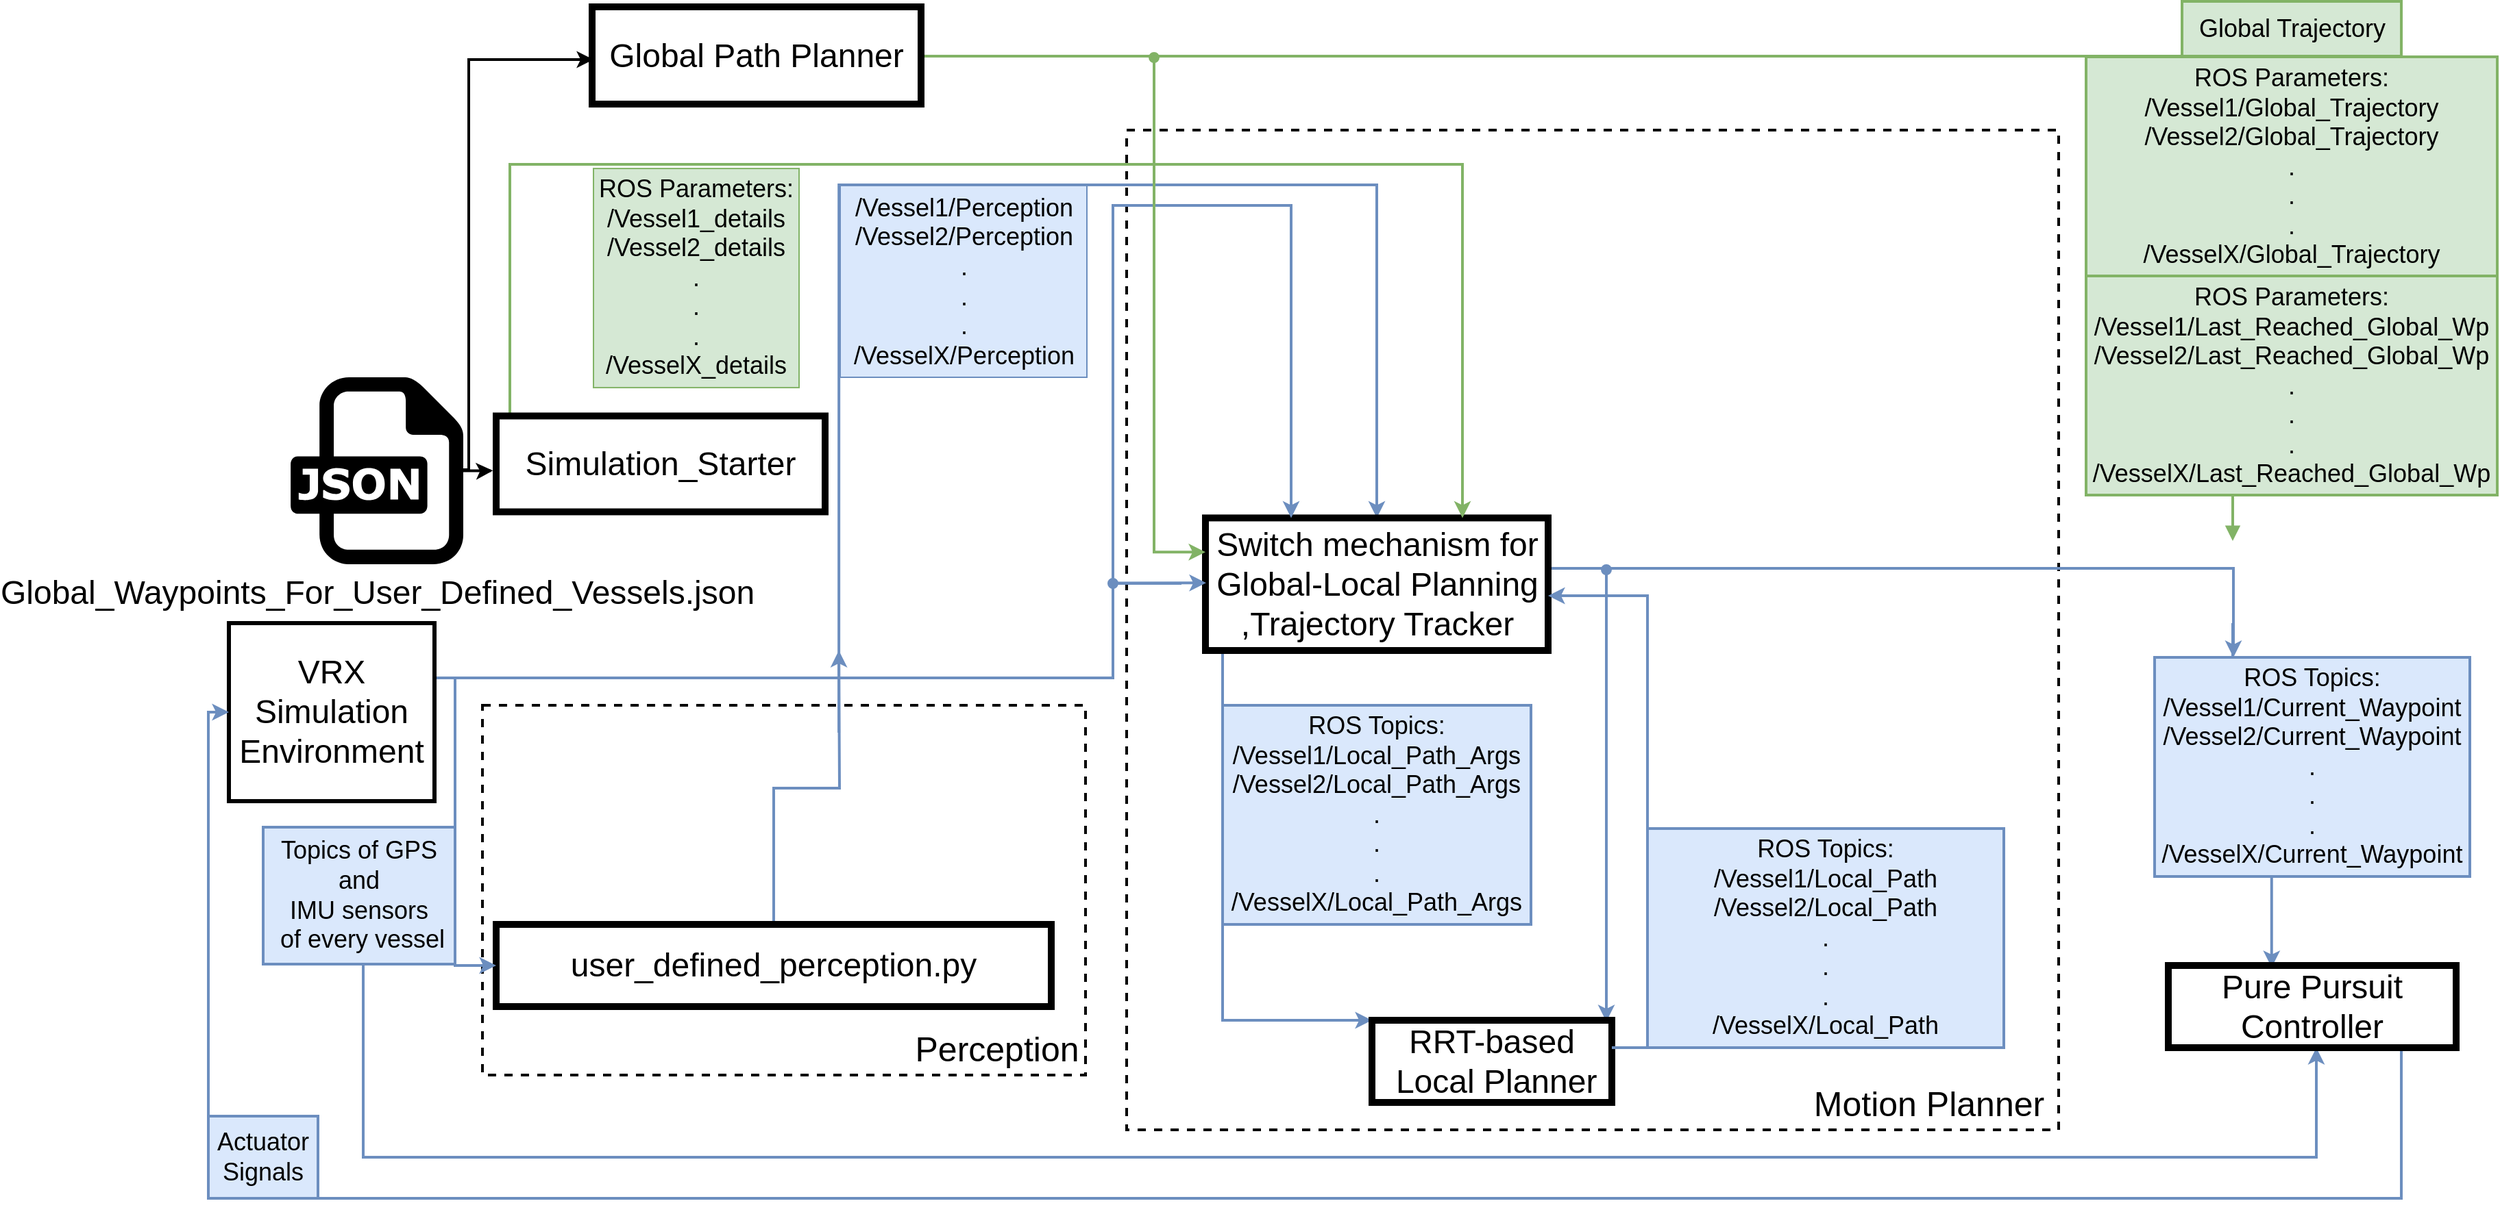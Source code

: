 <mxfile version="21.2.8" type="device" pages="3">
  <diagram name="Page-1" id="02ggqNyT7ilnZXBFp7ug">
    <mxGraphModel dx="2537" dy="2065" grid="1" gridSize="10" guides="1" tooltips="1" connect="1" arrows="1" fold="1" page="1" pageScale="1" pageWidth="850" pageHeight="1100" math="0" shadow="0">
      <root>
        <mxCell id="0" />
        <mxCell id="1" parent="0" />
        <mxCell id="AohX79wTfvgvNfDyPwW6-1" style="edgeStyle=elbowEdgeStyle;rounded=0;orthogonalLoop=1;jettySize=auto;elbow=vertical;html=1;entryX=0.5;entryY=0;entryDx=0;entryDy=0;fontSize=15;startArrow=none;startFill=0;endArrow=block;endFill=1;exitX=1;exitY=0.25;exitDx=0;exitDy=0;fillColor=#d5e8d4;strokeColor=#82b366;strokeWidth=2;" parent="1" edge="1">
          <mxGeometry relative="1" as="geometry">
            <Array as="points">
              <mxPoint x="241" y="-414" />
              <mxPoint x="161" y="-394" />
              <mxPoint x="431" y="-374" />
              <mxPoint x="71" y="-224" />
              <mxPoint x="491" y="-404" />
            </Array>
            <mxPoint x="31" y="-443" as="sourcePoint" />
            <mxPoint x="1037" y="-60" as="targetPoint" />
          </mxGeometry>
        </mxCell>
        <mxCell id="AohX79wTfvgvNfDyPwW6-2" value="&lt;font style=&quot;font-size: 18px;&quot;&gt;ROS Parameters:&lt;br&gt;/Vessel1/Last_Reached_Global_Wp&lt;br style=&quot;border-color: var(--border-color);&quot;&gt;&lt;span style=&quot;&quot;&gt;/Vessel2/Last_Reached_Global_Wp&lt;/span&gt;&lt;br style=&quot;border-color: var(--border-color);&quot;&gt;&lt;span style=&quot;&quot;&gt;.&lt;/span&gt;&lt;br style=&quot;border-color: var(--border-color);&quot;&gt;&lt;span style=&quot;&quot;&gt;.&lt;/span&gt;&lt;br style=&quot;border-color: var(--border-color);&quot;&gt;&lt;span style=&quot;&quot;&gt;.&lt;/span&gt;&lt;br style=&quot;border-color: var(--border-color);&quot;&gt;&lt;span style=&quot;&quot;&gt;/VesselX/Last_Reached_Global_Wp&lt;/span&gt;&lt;br&gt;&lt;/font&gt;" style="rounded=0;whiteSpace=wrap;html=1;shadow=0;fillColor=#d5e8d4;strokeColor=#82b366;strokeWidth=2;" parent="1" vertex="1">
          <mxGeometry x="930" y="-253.5" width="300" height="160" as="geometry" />
        </mxCell>
        <mxCell id="AohX79wTfvgvNfDyPwW6-3" value="" style="rounded=0;whiteSpace=wrap;html=1;dashed=1;strokeWidth=2;" parent="1" vertex="1">
          <mxGeometry x="230" y="-360" width="680" height="730" as="geometry" />
        </mxCell>
        <mxCell id="AohX79wTfvgvNfDyPwW6-4" value="" style="rounded=0;whiteSpace=wrap;html=1;dashed=1;strokeWidth=2;" parent="1" vertex="1">
          <mxGeometry x="-240" y="60" width="440" height="270" as="geometry" />
        </mxCell>
        <mxCell id="AohX79wTfvgvNfDyPwW6-5" value="&lt;font style=&quot;font-size: 24px;&quot;&gt;Global Path Planner&lt;br&gt;&lt;/font&gt;" style="rounded=0;whiteSpace=wrap;html=1;fontSize=15;strokeWidth=5;" parent="1" vertex="1">
          <mxGeometry x="-160" y="-450" width="240" height="71" as="geometry" />
        </mxCell>
        <mxCell id="AohX79wTfvgvNfDyPwW6-6" style="edgeStyle=orthogonalEdgeStyle;rounded=0;orthogonalLoop=1;jettySize=auto;html=1;exitX=0.5;exitY=0;exitDx=0;exitDy=0;fontSize=15;strokeWidth=2;fillColor=#dae8fc;strokeColor=#6c8ebf;" parent="1" source="AohX79wTfvgvNfDyPwW6-7" edge="1">
          <mxGeometry relative="1" as="geometry">
            <mxPoint x="20" y="20" as="targetPoint" />
          </mxGeometry>
        </mxCell>
        <mxCell id="AohX79wTfvgvNfDyPwW6-7" value="&lt;font style=&quot;font-size: 24px;&quot;&gt;user_defined_perception.py&lt;/font&gt;" style="rounded=0;whiteSpace=wrap;html=1;fontSize=15;strokeWidth=5;" parent="1" vertex="1">
          <mxGeometry x="-230" y="220" width="405" height="60" as="geometry" />
        </mxCell>
        <mxCell id="AohX79wTfvgvNfDyPwW6-8" style="edgeStyle=orthogonalEdgeStyle;rounded=0;orthogonalLoop=1;jettySize=auto;html=1;entryX=0.359;entryY=0.024;entryDx=0;entryDy=0;strokeWidth=2;fillColor=#dae8fc;strokeColor=#6c8ebf;entryPerimeter=0;" parent="1" target="AohX79wTfvgvNfDyPwW6-49" edge="1">
          <mxGeometry relative="1" as="geometry">
            <Array as="points">
              <mxPoint x="1150" y="70" />
              <mxPoint x="1150" y="70" />
            </Array>
            <mxPoint x="1037" as="sourcePoint" />
          </mxGeometry>
        </mxCell>
        <mxCell id="AohX79wTfvgvNfDyPwW6-10" style="edgeStyle=orthogonalEdgeStyle;rounded=0;orthogonalLoop=1;jettySize=auto;html=1;entryX=0.5;entryY=0;entryDx=0;entryDy=0;strokeWidth=2;fillColor=#dae8fc;strokeColor=#6c8ebf;" parent="1" target="AohX79wTfvgvNfDyPwW6-17" edge="1">
          <mxGeometry relative="1" as="geometry">
            <Array as="points">
              <mxPoint x="20" y="-320" />
              <mxPoint x="413" y="-320" />
            </Array>
            <mxPoint x="20.059" y="80" as="sourcePoint" />
            <mxPoint x="325" y="-320" as="targetPoint" />
          </mxGeometry>
        </mxCell>
        <mxCell id="AohX79wTfvgvNfDyPwW6-13" value="&lt;font style=&quot;font-size: 18px;&quot;&gt;/Vessel1/Perception&lt;br&gt;/Vessel2/Perception&lt;br&gt;.&lt;br&gt;.&lt;br&gt;.&lt;br&gt;/VesselX/Perception&lt;/font&gt;" style="text;html=1;align=center;verticalAlign=middle;resizable=0;points=[];autosize=1;strokeColor=#6c8ebf;fillColor=#dae8fc;fontSize=15;" parent="1" vertex="1">
          <mxGeometry x="21" y="-319.5" width="180" height="140" as="geometry" />
        </mxCell>
        <mxCell id="AohX79wTfvgvNfDyPwW6-14" style="edgeStyle=orthogonalEdgeStyle;rounded=0;orthogonalLoop=1;jettySize=auto;html=1;strokeWidth=2;fontSize=14;endArrow=classic;endFill=1;fillColor=#dae8fc;strokeColor=#6c8ebf;exitX=0;exitY=1;exitDx=0;exitDy=0;startArrow=oval;startFill=1;" parent="1" edge="1">
          <mxGeometry relative="1" as="geometry">
            <Array as="points">
              <mxPoint x="580" y="121" />
              <mxPoint x="580" y="121" />
            </Array>
            <mxPoint x="580" y="-39.0" as="sourcePoint" />
            <mxPoint x="580" y="291" as="targetPoint" />
          </mxGeometry>
        </mxCell>
        <mxCell id="AohX79wTfvgvNfDyPwW6-15" style="edgeStyle=orthogonalEdgeStyle;rounded=0;orthogonalLoop=1;jettySize=auto;html=1;entryX=0;entryY=0;entryDx=0;entryDy=0;strokeWidth=2;fillColor=#dae8fc;strokeColor=#6c8ebf;" parent="1" source="AohX79wTfvgvNfDyPwW6-17" target="AohX79wTfvgvNfDyPwW6-19" edge="1">
          <mxGeometry relative="1" as="geometry">
            <Array as="points">
              <mxPoint x="300" y="290" />
            </Array>
          </mxGeometry>
        </mxCell>
        <mxCell id="AohX79wTfvgvNfDyPwW6-16" style="edgeStyle=orthogonalEdgeStyle;rounded=0;orthogonalLoop=1;jettySize=auto;html=1;strokeWidth=2;fillColor=#dae8fc;strokeColor=#6c8ebf;entryX=0.25;entryY=0;entryDx=0;entryDy=0;" parent="1" target="AohX79wTfvgvNfDyPwW6-50" edge="1">
          <mxGeometry relative="1" as="geometry">
            <mxPoint x="431" y="-40" as="sourcePoint" />
            <mxPoint x="931" y="-40" as="targetPoint" />
            <Array as="points">
              <mxPoint x="1038" y="-40" />
            </Array>
          </mxGeometry>
        </mxCell>
        <mxCell id="AohX79wTfvgvNfDyPwW6-17" value="&lt;font style=&quot;font-size: 24px;&quot;&gt;Switch mechanism for Global-Local Planning&lt;br&gt;,Trajectory Tracker&lt;br&gt;&lt;/font&gt;" style="rounded=0;whiteSpace=wrap;html=1;strokeWidth=5;fontSize=18;" parent="1" vertex="1">
          <mxGeometry x="287.5" y="-76.8" width="250" height="96.8" as="geometry" />
        </mxCell>
        <mxCell id="AohX79wTfvgvNfDyPwW6-19" value="&lt;font style=&quot;font-size: 24px;&quot;&gt;RRT-based&lt;br&gt;&amp;nbsp;Local Planner&lt;/font&gt;" style="rounded=0;whiteSpace=wrap;html=1;strokeWidth=5;fontSize=18;" parent="1" vertex="1">
          <mxGeometry x="409" y="290" width="175" height="60" as="geometry" />
        </mxCell>
        <mxCell id="AohX79wTfvgvNfDyPwW6-20" value="&lt;font style=&quot;font-size: 18px;&quot;&gt;Global Trajectory&lt;/font&gt;" style="text;html=1;align=center;verticalAlign=middle;resizable=0;points=[];autosize=1;strokeColor=#82b366;fillColor=#d5e8d4;fontSize=18;strokeWidth=2;" parent="1" vertex="1">
          <mxGeometry x="1000" y="-454" width="160" height="40" as="geometry" />
        </mxCell>
        <mxCell id="AohX79wTfvgvNfDyPwW6-21" value="&lt;font style=&quot;font-size: 25px;&quot;&gt;Motion Planner&lt;/font&gt;" style="text;html=1;align=center;verticalAlign=middle;resizable=0;points=[];autosize=1;strokeColor=none;fillColor=none;fontSize=16;" parent="1" vertex="1">
          <mxGeometry x="720" y="330" width="190" height="40" as="geometry" />
        </mxCell>
        <mxCell id="AohX79wTfvgvNfDyPwW6-26" value="&lt;font style=&quot;font-size: 18px;&quot;&gt;ROS Parameters:&lt;br&gt;/Vessel1/Global_Trajectory&lt;br style=&quot;border-color: var(--border-color);&quot;&gt;/Vessel2/Global_Trajectory&lt;br style=&quot;border-color: var(--border-color);&quot;&gt;.&lt;br style=&quot;border-color: var(--border-color);&quot;&gt;.&lt;br style=&quot;border-color: var(--border-color);&quot;&gt;.&lt;br style=&quot;border-color: var(--border-color);&quot;&gt;/VesselX/Global_Trajectory&lt;/font&gt;" style="rounded=0;whiteSpace=wrap;html=1;shadow=0;fillColor=#d5e8d4;strokeColor=#82b366;strokeWidth=2;" parent="1" vertex="1">
          <mxGeometry x="930" y="-413.5" width="300" height="160" as="geometry" />
        </mxCell>
        <mxCell id="AohX79wTfvgvNfDyPwW6-28" value="&lt;font style=&quot;font-size: 18px;&quot;&gt;&lt;font style=&quot;font-size: 18px;&quot;&gt;ROS Topics:&lt;br&gt;/Vessel1/Local_Path&lt;br style=&quot;border-color: var(--border-color);&quot;&gt;/Vessel2/Local_Path&lt;br style=&quot;border-color: var(--border-color);&quot;&gt;.&lt;br style=&quot;border-color: var(--border-color);&quot;&gt;.&lt;br style=&quot;border-color: var(--border-color);&quot;&gt;.&lt;br style=&quot;border-color: var(--border-color);&quot;&gt;/VesselX/&lt;/font&gt;Local_Path&lt;/font&gt;" style="rounded=0;whiteSpace=wrap;html=1;shadow=0;fillColor=#dae8fc;strokeColor=#6c8ebf;strokeWidth=2;" parent="1" vertex="1">
          <mxGeometry x="610" y="150" width="260" height="160" as="geometry" />
        </mxCell>
        <mxCell id="AohX79wTfvgvNfDyPwW6-29" value="&lt;font style=&quot;font-size: 25px;&quot;&gt;Perception&lt;/font&gt;" style="text;html=1;align=center;verticalAlign=middle;resizable=0;points=[];autosize=1;strokeColor=none;fillColor=none;fontSize=21;" parent="1" vertex="1">
          <mxGeometry x="65" y="290" width="140" height="40" as="geometry" />
        </mxCell>
        <mxCell id="AohX79wTfvgvNfDyPwW6-30" style="edgeStyle=orthogonalEdgeStyle;rounded=0;orthogonalLoop=1;jettySize=auto;html=1;entryX=0;entryY=0.5;entryDx=0;entryDy=0;strokeWidth=2;fillColor=#dae8fc;strokeColor=#6c8ebf;" parent="1" source="AohX79wTfvgvNfDyPwW6-34" target="AohX79wTfvgvNfDyPwW6-7" edge="1">
          <mxGeometry relative="1" as="geometry">
            <Array as="points">
              <mxPoint x="-260" y="40" />
              <mxPoint x="-260" y="250" />
            </Array>
          </mxGeometry>
        </mxCell>
        <mxCell id="AohX79wTfvgvNfDyPwW6-31" style="edgeStyle=orthogonalEdgeStyle;rounded=0;orthogonalLoop=1;jettySize=auto;html=1;entryX=0.25;entryY=0;entryDx=0;entryDy=0;strokeWidth=2;fillColor=#dae8fc;strokeColor=#6c8ebf;" parent="1" source="AohX79wTfvgvNfDyPwW6-34" target="AohX79wTfvgvNfDyPwW6-17" edge="1">
          <mxGeometry relative="1" as="geometry">
            <Array as="points">
              <mxPoint x="220" y="40" />
              <mxPoint x="220" y="-305" />
              <mxPoint x="350" y="-305" />
            </Array>
            <mxPoint x="325" y="-305" as="targetPoint" />
          </mxGeometry>
        </mxCell>
        <mxCell id="AohX79wTfvgvNfDyPwW6-32" style="edgeStyle=orthogonalEdgeStyle;rounded=0;orthogonalLoop=1;jettySize=auto;html=1;entryX=-0.018;entryY=0.643;entryDx=0;entryDy=0;entryPerimeter=0;strokeWidth=2;fillColor=#dae8fc;strokeColor=#6c8ebf;" parent="1" edge="1">
          <mxGeometry relative="1" as="geometry">
            <mxPoint x="-260" y="40" as="sourcePoint" />
            <mxPoint x="288" y="-29.347" as="targetPoint" />
            <Array as="points">
              <mxPoint x="220" y="40" />
              <mxPoint x="220" y="-29" />
            </Array>
          </mxGeometry>
        </mxCell>
        <mxCell id="AohX79wTfvgvNfDyPwW6-34" value="&lt;font style=&quot;font-size: 24px;&quot;&gt;VRX Simulation Environment&lt;/font&gt;" style="rounded=0;whiteSpace=wrap;html=1;fontSize=15;strokeWidth=3;" parent="1" vertex="1">
          <mxGeometry x="-425" width="150" height="130" as="geometry" />
        </mxCell>
        <mxCell id="AohX79wTfvgvNfDyPwW6-35" style="edgeStyle=orthogonalEdgeStyle;rounded=0;orthogonalLoop=1;jettySize=auto;html=1;strokeWidth=2;startArrow=none;startFill=0;" parent="1" edge="1">
          <mxGeometry relative="1" as="geometry">
            <Array as="points">
              <mxPoint x="-250" y="-112" />
              <mxPoint x="-250" y="-411" />
            </Array>
            <mxPoint x="-254" y="-112" as="sourcePoint" />
            <mxPoint x="-159" y="-411.5" as="targetPoint" />
          </mxGeometry>
        </mxCell>
        <mxCell id="AohX79wTfvgvNfDyPwW6-36" style="edgeStyle=orthogonalEdgeStyle;rounded=0;orthogonalLoop=1;jettySize=auto;html=1;entryX=-0.01;entryY=0.57;entryDx=0;entryDy=0;entryPerimeter=0;strokeWidth=2;" parent="1" source="AohX79wTfvgvNfDyPwW6-37" target="AohX79wTfvgvNfDyPwW6-39" edge="1">
          <mxGeometry relative="1" as="geometry" />
        </mxCell>
        <mxCell id="AohX79wTfvgvNfDyPwW6-37" value="&lt;font style=&quot;font-size: 24px;&quot;&gt;Global_Waypoints_For_User_Defined_Vessels.json&lt;/font&gt;" style="dashed=0;outlineConnect=0;html=1;align=center;labelPosition=center;verticalLabelPosition=bottom;verticalAlign=top;shape=mxgraph.weblogos.json;aspect=fixed;" parent="1" vertex="1">
          <mxGeometry x="-380" y="-179.5" width="126" height="136.44" as="geometry" />
        </mxCell>
        <mxCell id="AohX79wTfvgvNfDyPwW6-38" style="edgeStyle=orthogonalEdgeStyle;rounded=0;orthogonalLoop=1;jettySize=auto;html=1;entryX=0.75;entryY=0;entryDx=0;entryDy=0;strokeWidth=2;fillColor=#d5e8d4;strokeColor=#82b366;" parent="1" source="AohX79wTfvgvNfDyPwW6-39" target="AohX79wTfvgvNfDyPwW6-17" edge="1">
          <mxGeometry relative="1" as="geometry">
            <Array as="points">
              <mxPoint x="-220" y="-335" />
              <mxPoint x="475" y="-335" />
            </Array>
            <mxPoint x="325" y="-335" as="targetPoint" />
          </mxGeometry>
        </mxCell>
        <mxCell id="AohX79wTfvgvNfDyPwW6-39" value="&lt;font style=&quot;font-size: 24px;&quot;&gt;Simulation_Starter&lt;/font&gt;" style="rounded=0;whiteSpace=wrap;html=1;fontSize=15;strokeWidth=5;" parent="1" vertex="1">
          <mxGeometry x="-230" y="-151.26" width="240" height="70" as="geometry" />
        </mxCell>
        <mxCell id="AohX79wTfvgvNfDyPwW6-40" value="&lt;font style=&quot;font-size: 18px;&quot;&gt;ROS Parameters:&lt;br&gt;/Vessel1_details&lt;br style=&quot;border-color: var(--border-color);&quot;&gt;/Vessel2_details&lt;br style=&quot;border-color: var(--border-color);&quot;&gt;.&lt;br style=&quot;border-color: var(--border-color);&quot;&gt;.&lt;br style=&quot;border-color: var(--border-color);&quot;&gt;.&lt;br style=&quot;border-color: var(--border-color);&quot;&gt;/VesselX_details&lt;/font&gt;" style="rounded=0;whiteSpace=wrap;html=1;shadow=0;fillColor=#d5e8d4;strokeColor=#82b366;" parent="1" vertex="1">
          <mxGeometry x="-159" y="-331.96" width="150" height="160" as="geometry" />
        </mxCell>
        <mxCell id="AohX79wTfvgvNfDyPwW6-41" value="&lt;font style=&quot;font-size: 18px;&quot;&gt;ROS Topics:&lt;br&gt;/Vessel1/Local_Path_Args&lt;br style=&quot;border-color: var(--border-color);&quot;&gt;&lt;span style=&quot;&quot;&gt;/Vessel2/&lt;/span&gt;Local_Path_Args&lt;br style=&quot;border-color: var(--border-color);&quot;&gt;&lt;span style=&quot;&quot;&gt;.&lt;/span&gt;&lt;br style=&quot;border-color: var(--border-color);&quot;&gt;&lt;span style=&quot;&quot;&gt;.&lt;/span&gt;&lt;br style=&quot;border-color: var(--border-color);&quot;&gt;&lt;span style=&quot;&quot;&gt;.&lt;/span&gt;&lt;br style=&quot;border-color: var(--border-color);&quot;&gt;&lt;span style=&quot;&quot;&gt;/VesselX/&lt;/span&gt;Local_Path_Args&lt;br&gt;&lt;/font&gt;" style="rounded=0;whiteSpace=wrap;html=1;shadow=0;fillColor=#dae8fc;strokeColor=#6c8ebf;strokeWidth=2;" parent="1" vertex="1">
          <mxGeometry x="300" y="60" width="225" height="160" as="geometry" />
        </mxCell>
        <mxCell id="AohX79wTfvgvNfDyPwW6-42" style="edgeStyle=orthogonalEdgeStyle;rounded=0;orthogonalLoop=1;jettySize=auto;html=1;strokeWidth=2;fillColor=#d5e8d4;strokeColor=#82b366;startArrow=oval;startFill=1;entryX=0;entryY=0.5;entryDx=0;entryDy=0;" parent="1" edge="1">
          <mxGeometry relative="1" as="geometry">
            <mxPoint x="250" y="-413" as="sourcePoint" />
            <mxPoint x="287.5" y="-51.9" as="targetPoint" />
            <Array as="points">
              <mxPoint x="250" y="-52" />
            </Array>
          </mxGeometry>
        </mxCell>
        <mxCell id="AohX79wTfvgvNfDyPwW6-43" style="edgeStyle=orthogonalEdgeStyle;rounded=0;orthogonalLoop=1;jettySize=auto;html=1;strokeWidth=2;fillColor=#dae8fc;strokeColor=#6c8ebf;" parent="1" source="AohX79wTfvgvNfDyPwW6-19" target="AohX79wTfvgvNfDyPwW6-17" edge="1">
          <mxGeometry relative="1" as="geometry">
            <Array as="points">
              <mxPoint x="610" y="310" />
              <mxPoint x="610" y="-20" />
            </Array>
          </mxGeometry>
        </mxCell>
        <mxCell id="AohX79wTfvgvNfDyPwW6-44" style="edgeStyle=orthogonalEdgeStyle;rounded=0;orthogonalLoop=1;jettySize=auto;html=1;entryX=0.5;entryY=1;entryDx=0;entryDy=0;strokeWidth=2;fillColor=#dae8fc;strokeColor=#6c8ebf;" parent="1" edge="1">
          <mxGeometry relative="1" as="geometry">
            <mxPoint x="-327" y="249" as="sourcePoint" />
            <mxPoint x="1098" y="310" as="targetPoint" />
            <Array as="points">
              <mxPoint x="-327" y="390" />
              <mxPoint x="1098" y="390" />
            </Array>
          </mxGeometry>
        </mxCell>
        <mxCell id="AohX79wTfvgvNfDyPwW6-45" value="&lt;font style=&quot;font-size: 18px;&quot;&gt;Topics of GPS and&lt;br style=&quot;border-color: var(--border-color);&quot;&gt;IMU sensors&lt;br style=&quot;border-color: var(--border-color);&quot;&gt;&amp;nbsp;of every vessel&lt;/font&gt;" style="rounded=0;whiteSpace=wrap;html=1;fillColor=#dae8fc;strokeColor=#6c8ebf;strokeWidth=2;" parent="1" vertex="1">
          <mxGeometry x="-400" y="149" width="140" height="100" as="geometry" />
        </mxCell>
        <mxCell id="AohX79wTfvgvNfDyPwW6-46" value="" style="endArrow=none;html=1;rounded=0;endFill=0;strokeWidth=2;startArrow=oval;startFill=1;fillColor=#dae8fc;strokeColor=#6c8ebf;" parent="1" edge="1">
          <mxGeometry width="50" height="50" relative="1" as="geometry">
            <mxPoint x="220" y="-29" as="sourcePoint" />
            <mxPoint x="270" y="-29" as="targetPoint" />
          </mxGeometry>
        </mxCell>
        <mxCell id="AohX79wTfvgvNfDyPwW6-48" style="edgeStyle=orthogonalEdgeStyle;rounded=0;orthogonalLoop=1;jettySize=auto;html=1;entryX=0;entryY=0.5;entryDx=0;entryDy=0;strokeWidth=2;fillColor=#dae8fc;strokeColor=#6c8ebf;" parent="1" source="AohX79wTfvgvNfDyPwW6-49" target="AohX79wTfvgvNfDyPwW6-34" edge="1">
          <mxGeometry relative="1" as="geometry">
            <Array as="points">
              <mxPoint x="1160" y="420" />
              <mxPoint x="-440" y="420" />
              <mxPoint x="-440" y="65" />
            </Array>
          </mxGeometry>
        </mxCell>
        <mxCell id="AohX79wTfvgvNfDyPwW6-49" value="&lt;font style=&quot;font-size: 24px;&quot;&gt;Pure Pursuit&lt;br&gt;Controller&lt;/font&gt;" style="rounded=0;whiteSpace=wrap;html=1;fontSize=15;strokeWidth=5;" parent="1" vertex="1">
          <mxGeometry x="990" y="250" width="210" height="60" as="geometry" />
        </mxCell>
        <mxCell id="AohX79wTfvgvNfDyPwW6-50" value="&lt;font style=&quot;font-size: 18px;&quot;&gt;&lt;font style=&quot;font-size: 18px;&quot;&gt;&lt;font style=&quot;font-size: 18px;&quot;&gt;ROS Topics:&lt;br&gt;/Vessel1/Current_Waypoint&lt;br style=&quot;border-color: var(--border-color);&quot;&gt;/Vessel2/Current_Waypoint&lt;br style=&quot;border-color: var(--border-color);&quot;&gt;.&lt;br style=&quot;border-color: var(--border-color);&quot;&gt;.&lt;br style=&quot;border-color: var(--border-color);&quot;&gt;.&lt;br style=&quot;border-color: var(--border-color);&quot;&gt;/VesselX/&lt;/font&gt;&lt;/font&gt;Current_Waypoint&lt;/font&gt;" style="rounded=0;whiteSpace=wrap;html=1;shadow=0;fillColor=#dae8fc;strokeColor=#6c8ebf;strokeWidth=2;" parent="1" vertex="1">
          <mxGeometry x="980" y="25" width="230" height="160" as="geometry" />
        </mxCell>
        <mxCell id="AohX79wTfvgvNfDyPwW6-51" value="&lt;font style=&quot;font-size: 18px;&quot;&gt;Actuator Signals&lt;/font&gt;" style="rounded=0;whiteSpace=wrap;html=1;strokeWidth=2;fillColor=#dae8fc;strokeColor=#6c8ebf;" parent="1" vertex="1">
          <mxGeometry x="-440" y="360" width="80" height="60" as="geometry" />
        </mxCell>
      </root>
    </mxGraphModel>
  </diagram>
  <diagram id="jeX8m8mpeWtDfzMC4Biu" name="Page-2">
    <mxGraphModel dx="1434" dy="-307" grid="1" gridSize="10" guides="1" tooltips="1" connect="1" arrows="1" fold="1" page="1" pageScale="1" pageWidth="850" pageHeight="1100" math="0" shadow="0">
      <root>
        <mxCell id="0" />
        <mxCell id="1" parent="0" />
        <mxCell id="2d-Pc7TmvC24QpOT05_i-1" value="&lt;font style=&quot;font-size: 24px;&quot;&gt;Flowchart for UDV Switch Mechanism and Trajectory Tracker ROS Node&lt;/font&gt;" style="text;html=1;strokeColor=none;fillColor=none;align=center;verticalAlign=middle;whiteSpace=wrap;rounded=0;" vertex="1" parent="1">
          <mxGeometry x="950" y="1110" width="450" height="50" as="geometry" />
        </mxCell>
        <mxCell id="2d-Pc7TmvC24QpOT05_i-5" value="" style="edgeStyle=orthogonalEdgeStyle;rounded=0;orthogonalLoop=1;jettySize=auto;html=1;" edge="1" parent="1" source="2d-Pc7TmvC24QpOT05_i-2" target="2d-Pc7TmvC24QpOT05_i-3">
          <mxGeometry relative="1" as="geometry" />
        </mxCell>
        <mxCell id="2d-Pc7TmvC24QpOT05_i-2" value="&lt;font style=&quot;font-size: 24px;&quot;&gt;Start&lt;/font&gt;" style="rounded=1;whiteSpace=wrap;html=1;" vertex="1" parent="1">
          <mxGeometry x="1060" y="1190" width="120" height="60" as="geometry" />
        </mxCell>
        <mxCell id="2d-Pc7TmvC24QpOT05_i-6" value="" style="edgeStyle=orthogonalEdgeStyle;rounded=0;orthogonalLoop=1;jettySize=auto;html=1;" edge="1" parent="1" source="2d-Pc7TmvC24QpOT05_i-3" target="2d-Pc7TmvC24QpOT05_i-4">
          <mxGeometry relative="1" as="geometry" />
        </mxCell>
        <mxCell id="2d-Pc7TmvC24QpOT05_i-3" value="Take vesselID from the main argument. And&amp;nbsp; load&amp;nbsp; Global_Trajectory from JSON&lt;br&gt;and sub to&amp;nbsp; ROS Topics:&lt;br&gt;/vesselX/gps/fix&lt;br&gt;/vesselX/ahrs&lt;br&gt;/vesselX/perception_udv" style="rounded=0;whiteSpace=wrap;html=1;fontSize=14;" vertex="1" parent="1">
          <mxGeometry x="985" y="1290" width="270" height="130" as="geometry" />
        </mxCell>
        <mxCell id="2d-Pc7TmvC24QpOT05_i-15" value="" style="edgeStyle=orthogonalEdgeStyle;rounded=0;orthogonalLoop=1;jettySize=auto;html=1;" edge="1" parent="1" source="2d-Pc7TmvC24QpOT05_i-4" target="2d-Pc7TmvC24QpOT05_i-12">
          <mxGeometry relative="1" as="geometry" />
        </mxCell>
        <mxCell id="2d-Pc7TmvC24QpOT05_i-37" value="" style="edgeStyle=orthogonalEdgeStyle;rounded=0;orthogonalLoop=1;jettySize=auto;html=1;" edge="1" parent="1" source="2d-Pc7TmvC24QpOT05_i-4" target="2d-Pc7TmvC24QpOT05_i-7">
          <mxGeometry relative="1" as="geometry" />
        </mxCell>
        <mxCell id="2d-Pc7TmvC24QpOT05_i-4" value="While the global path is not completed&lt;br&gt;(which means distance to the final waypoint&lt;br&gt;is greater than reaching treshold)" style="html=1;dashed=0;whitespace=wrap;shape=mxgraph.dfd.loop;fontSize=16;" vertex="1" parent="1">
          <mxGeometry x="952.5" y="1450" width="335" height="80" as="geometry" />
        </mxCell>
        <mxCell id="2d-Pc7TmvC24QpOT05_i-27" value="True" style="edgeStyle=orthogonalEdgeStyle;rounded=0;orthogonalLoop=1;jettySize=auto;html=1;" edge="1" parent="1" source="2d-Pc7TmvC24QpOT05_i-7" target="2d-Pc7TmvC24QpOT05_i-26">
          <mxGeometry relative="1" as="geometry" />
        </mxCell>
        <mxCell id="2d-Pc7TmvC24QpOT05_i-39" value="False" style="edgeStyle=orthogonalEdgeStyle;rounded=0;orthogonalLoop=1;jettySize=auto;html=1;" edge="1" parent="1" source="2d-Pc7TmvC24QpOT05_i-7" target="2d-Pc7TmvC24QpOT05_i-8">
          <mxGeometry relative="1" as="geometry" />
        </mxCell>
        <mxCell id="2d-Pc7TmvC24QpOT05_i-7" value="If variable Vessel_is_on_global_path == 1" style="rhombus;whiteSpace=wrap;html=1;" vertex="1" parent="1">
          <mxGeometry x="995" y="1585" width="250" height="100" as="geometry" />
        </mxCell>
        <mxCell id="2d-Pc7TmvC24QpOT05_i-46" value="True" style="edgeStyle=orthogonalEdgeStyle;rounded=0;orthogonalLoop=1;jettySize=auto;html=1;" edge="1" parent="1" source="2d-Pc7TmvC24QpOT05_i-8" target="2d-Pc7TmvC24QpOT05_i-45">
          <mxGeometry relative="1" as="geometry" />
        </mxCell>
        <mxCell id="2d-Pc7TmvC24QpOT05_i-8" value="Elif variable Vessel_is_on_global_path == 0" style="rhombus;whiteSpace=wrap;html=1;" vertex="1" parent="1">
          <mxGeometry x="995" y="1725" width="250" height="100" as="geometry" />
        </mxCell>
        <mxCell id="2d-Pc7TmvC24QpOT05_i-16" value="" style="edgeStyle=orthogonalEdgeStyle;rounded=0;orthogonalLoop=1;jettySize=auto;html=1;" edge="1" parent="1" source="2d-Pc7TmvC24QpOT05_i-12" target="2d-Pc7TmvC24QpOT05_i-13">
          <mxGeometry relative="1" as="geometry" />
        </mxCell>
        <mxCell id="2d-Pc7TmvC24QpOT05_i-12" value="If global path&lt;br&gt;is completed" style="rhombus;whiteSpace=wrap;html=1;" vertex="1" parent="1">
          <mxGeometry x="820" y="1450" width="110" height="80" as="geometry" />
        </mxCell>
        <mxCell id="2d-Pc7TmvC24QpOT05_i-18" value="" style="edgeStyle=orthogonalEdgeStyle;rounded=0;orthogonalLoop=1;jettySize=auto;html=1;" edge="1" parent="1" source="2d-Pc7TmvC24QpOT05_i-13" target="2d-Pc7TmvC24QpOT05_i-17">
          <mxGeometry relative="1" as="geometry" />
        </mxCell>
        <mxCell id="2d-Pc7TmvC24QpOT05_i-13" value="&lt;span style=&quot;color: rgb(0, 0, 0); font-family: Helvetica; font-size: 12px; font-style: normal; font-variant-ligatures: normal; font-variant-caps: normal; font-weight: 400; letter-spacing: normal; orphans: 2; text-align: center; text-indent: 0px; text-transform: none; widows: 2; word-spacing: 0px; -webkit-text-stroke-width: 0px; background-color: rgb(251, 251, 251); text-decoration-thickness: initial; text-decoration-style: initial; text-decoration-color: initial; float: none; display: inline !important;&quot;&gt;Vessel_is_on_global_path ==99&lt;/span&gt;" style="rounded=0;whiteSpace=wrap;html=1;" vertex="1" parent="1">
          <mxGeometry x="777.5" y="1550" width="195" height="60" as="geometry" />
        </mxCell>
        <mxCell id="2d-Pc7TmvC24QpOT05_i-17" value="End thread." style="rounded=1;whiteSpace=wrap;html=1;" vertex="1" parent="1">
          <mxGeometry x="815" y="1640" width="120" height="60" as="geometry" />
        </mxCell>
        <mxCell id="2d-Pc7TmvC24QpOT05_i-24" value="True" style="edgeStyle=orthogonalEdgeStyle;rounded=0;orthogonalLoop=1;jettySize=auto;html=1;" edge="1" parent="1" source="2d-Pc7TmvC24QpOT05_i-21" target="2d-Pc7TmvC24QpOT05_i-23">
          <mxGeometry relative="1" as="geometry" />
        </mxCell>
        <mxCell id="2d-Pc7TmvC24QpOT05_i-52" value="False" style="edgeStyle=orthogonalEdgeStyle;rounded=0;orthogonalLoop=1;jettySize=auto;html=1;entryX=0;entryY=0.5;entryDx=0;entryDy=0;" edge="1" parent="1" source="2d-Pc7TmvC24QpOT05_i-21" target="2d-Pc7TmvC24QpOT05_i-34">
          <mxGeometry relative="1" as="geometry" />
        </mxCell>
        <mxCell id="2d-Pc7TmvC24QpOT05_i-21" value="Is the distance to the&lt;br&gt;&amp;nbsp;current global waypoint is smaller than reaching treshold?" style="rhombus;whiteSpace=wrap;html=1;" vertex="1" parent="1">
          <mxGeometry x="1365" y="1685" width="220" height="130" as="geometry" />
        </mxCell>
        <mxCell id="2d-Pc7TmvC24QpOT05_i-42" style="edgeStyle=orthogonalEdgeStyle;rounded=0;orthogonalLoop=1;jettySize=auto;html=1;entryX=0.93;entryY=0;entryDx=0;entryDy=0;entryPerimeter=0;" edge="1" parent="1" source="2d-Pc7TmvC24QpOT05_i-23" target="2d-Pc7TmvC24QpOT05_i-4">
          <mxGeometry relative="1" as="geometry">
            <Array as="points">
              <mxPoint x="1760" y="1750" />
              <mxPoint x="1760" y="1430" />
              <mxPoint x="1264" y="1430" />
            </Array>
          </mxGeometry>
        </mxCell>
        <mxCell id="2d-Pc7TmvC24QpOT05_i-23" value="Jump to the next global waypoint." style="rounded=0;whiteSpace=wrap;html=1;" vertex="1" parent="1">
          <mxGeometry x="1627" y="1720" width="120" height="60" as="geometry" />
        </mxCell>
        <mxCell id="2d-Pc7TmvC24QpOT05_i-29" value="True" style="edgeStyle=orthogonalEdgeStyle;rounded=0;orthogonalLoop=1;jettySize=auto;html=1;" edge="1" parent="1" source="2d-Pc7TmvC24QpOT05_i-26" target="2d-Pc7TmvC24QpOT05_i-28">
          <mxGeometry relative="1" as="geometry" />
        </mxCell>
        <mxCell id="2d-Pc7TmvC24QpOT05_i-32" value="False" style="edgeStyle=orthogonalEdgeStyle;rounded=0;orthogonalLoop=1;jettySize=auto;html=1;entryX=0;entryY=0.5;entryDx=0;entryDy=0;" edge="1" parent="1" source="2d-Pc7TmvC24QpOT05_i-26" target="2d-Pc7TmvC24QpOT05_i-21">
          <mxGeometry relative="1" as="geometry">
            <Array as="points">
              <mxPoint x="1360" y="1750" />
            </Array>
          </mxGeometry>
        </mxCell>
        <mxCell id="2d-Pc7TmvC24QpOT05_i-26" value="Is there a new encounter?" style="rhombus;whiteSpace=wrap;html=1;" vertex="1" parent="1">
          <mxGeometry x="1310" y="1595" width="110" height="80" as="geometry" />
        </mxCell>
        <mxCell id="2d-Pc7TmvC24QpOT05_i-43" value="" style="edgeStyle=orthogonalEdgeStyle;rounded=0;orthogonalLoop=1;jettySize=auto;html=1;" edge="1" parent="1" source="2d-Pc7TmvC24QpOT05_i-28" target="2d-Pc7TmvC24QpOT05_i-30">
          <mxGeometry relative="1" as="geometry" />
        </mxCell>
        <mxCell id="2d-Pc7TmvC24QpOT05_i-28" value="Set the Vessel_is_on_global_path to 0 and publish to /vesselX/local_path_args" style="rounded=0;whiteSpace=wrap;html=1;" vertex="1" parent="1">
          <mxGeometry x="1486" y="1605" width="220" height="60" as="geometry" />
        </mxCell>
        <mxCell id="2d-Pc7TmvC24QpOT05_i-44" value="" style="edgeStyle=orthogonalEdgeStyle;rounded=0;orthogonalLoop=1;jettySize=auto;html=1;" edge="1" parent="1" source="2d-Pc7TmvC24QpOT05_i-30" target="2d-Pc7TmvC24QpOT05_i-35">
          <mxGeometry relative="1" as="geometry" />
        </mxCell>
        <mxCell id="2d-Pc7TmvC24QpOT05_i-30" value="Wait until the local path planner ROS node returns a local path from /vesselX/local_path ROS topic" style="rounded=0;whiteSpace=wrap;html=1;" vertex="1" parent="1">
          <mxGeometry x="1506" y="1455" width="180" height="72.5" as="geometry" />
        </mxCell>
        <mxCell id="2d-Pc7TmvC24QpOT05_i-53" style="edgeStyle=orthogonalEdgeStyle;rounded=0;orthogonalLoop=1;jettySize=auto;html=1;entryX=0.93;entryY=0.013;entryDx=0;entryDy=0;entryPerimeter=0;" edge="1" parent="1" source="2d-Pc7TmvC24QpOT05_i-34" target="2d-Pc7TmvC24QpOT05_i-4">
          <mxGeometry relative="1" as="geometry">
            <Array as="points">
              <mxPoint x="1770" y="1845" />
              <mxPoint x="1770" y="1430" />
              <mxPoint x="1264" y="1430" />
            </Array>
          </mxGeometry>
        </mxCell>
        <mxCell id="2d-Pc7TmvC24QpOT05_i-34" value="Publish current&amp;nbsp; waypoint" style="rounded=0;whiteSpace=wrap;html=1;" vertex="1" parent="1">
          <mxGeometry x="1530" y="1815" width="120" height="60" as="geometry" />
        </mxCell>
        <mxCell id="2d-Pc7TmvC24QpOT05_i-38" style="edgeStyle=orthogonalEdgeStyle;rounded=0;orthogonalLoop=1;jettySize=auto;html=1;entryX=1.004;entryY=0.513;entryDx=0;entryDy=0;entryPerimeter=0;" edge="1" parent="1" source="2d-Pc7TmvC24QpOT05_i-35" target="2d-Pc7TmvC24QpOT05_i-4">
          <mxGeometry relative="1" as="geometry" />
        </mxCell>
        <mxCell id="2d-Pc7TmvC24QpOT05_i-35" value="Set variable Vessel_is_on_global_path to 0" style="rounded=0;whiteSpace=wrap;html=1;" vertex="1" parent="1">
          <mxGeometry x="1320" y="1456" width="160" height="70" as="geometry" />
        </mxCell>
        <mxCell id="2d-Pc7TmvC24QpOT05_i-48" value="" style="edgeStyle=orthogonalEdgeStyle;rounded=0;orthogonalLoop=1;jettySize=auto;html=1;" edge="1" parent="1" source="2d-Pc7TmvC24QpOT05_i-45" target="2d-Pc7TmvC24QpOT05_i-47">
          <mxGeometry relative="1" as="geometry" />
        </mxCell>
        <mxCell id="2d-Pc7TmvC24QpOT05_i-50" value="" style="edgeStyle=orthogonalEdgeStyle;rounded=0;orthogonalLoop=1;jettySize=auto;html=1;" edge="1" parent="1" source="2d-Pc7TmvC24QpOT05_i-45" target="2d-Pc7TmvC24QpOT05_i-49">
          <mxGeometry relative="1" as="geometry" />
        </mxCell>
        <mxCell id="2d-Pc7TmvC24QpOT05_i-45" value="While the local path is not completed&lt;br&gt;(which means distance to the final waypoint&lt;br&gt;is greater than reaching treshold)" style="html=1;dashed=0;whitespace=wrap;shape=mxgraph.dfd.loop;fontSize=16;" vertex="1" parent="1">
          <mxGeometry x="952.5" y="1860" width="335" height="80" as="geometry" />
        </mxCell>
        <mxCell id="2d-Pc7TmvC24QpOT05_i-55" value="True" style="edgeStyle=orthogonalEdgeStyle;rounded=0;orthogonalLoop=1;jettySize=auto;html=1;" edge="1" parent="1" source="2d-Pc7TmvC24QpOT05_i-47" target="2d-Pc7TmvC24QpOT05_i-54">
          <mxGeometry relative="1" as="geometry" />
        </mxCell>
        <mxCell id="2d-Pc7TmvC24QpOT05_i-58" value="False" style="edgeStyle=orthogonalEdgeStyle;rounded=0;orthogonalLoop=1;jettySize=auto;html=1;entryX=1;entryY=0.5;entryDx=0;entryDy=0;" edge="1" parent="1" source="2d-Pc7TmvC24QpOT05_i-47" target="2d-Pc7TmvC24QpOT05_i-28">
          <mxGeometry x="-0.943" relative="1" as="geometry">
            <Array as="points">
              <mxPoint x="1790" y="2005" />
              <mxPoint x="1790" y="1635" />
            </Array>
            <mxPoint as="offset" />
          </mxGeometry>
        </mxCell>
        <mxCell id="2d-Pc7TmvC24QpOT05_i-47" value="If the local&lt;br&gt;&amp;nbsp;path is intact" style="rhombus;whiteSpace=wrap;html=1;" vertex="1" parent="1">
          <mxGeometry x="1065" y="1960" width="110" height="90" as="geometry" />
        </mxCell>
        <mxCell id="2d-Pc7TmvC24QpOT05_i-51" style="edgeStyle=orthogonalEdgeStyle;rounded=0;orthogonalLoop=1;jettySize=auto;html=1;entryX=0;entryY=0;entryDx=16;entryDy=0;entryPerimeter=0;" edge="1" parent="1" source="2d-Pc7TmvC24QpOT05_i-49" target="2d-Pc7TmvC24QpOT05_i-4">
          <mxGeometry relative="1" as="geometry">
            <Array as="points">
              <mxPoint x="710" y="1900" />
              <mxPoint x="710" y="1430" />
              <mxPoint x="969" y="1430" />
            </Array>
          </mxGeometry>
        </mxCell>
        <mxCell id="2d-Pc7TmvC24QpOT05_i-49" value="If local path&lt;br&gt;is completed" style="rhombus;whiteSpace=wrap;html=1;" vertex="1" parent="1">
          <mxGeometry x="815" y="1860" width="110" height="80" as="geometry" />
        </mxCell>
        <mxCell id="2d-Pc7TmvC24QpOT05_i-57" value="True" style="edgeStyle=orthogonalEdgeStyle;rounded=0;orthogonalLoop=1;jettySize=auto;html=1;" edge="1" parent="1" source="2d-Pc7TmvC24QpOT05_i-54" target="2d-Pc7TmvC24QpOT05_i-56">
          <mxGeometry relative="1" as="geometry" />
        </mxCell>
        <mxCell id="2d-Pc7TmvC24QpOT05_i-61" value="False" style="edgeStyle=orthogonalEdgeStyle;rounded=0;orthogonalLoop=1;jettySize=auto;html=1;" edge="1" parent="1" source="2d-Pc7TmvC24QpOT05_i-54" target="2d-Pc7TmvC24QpOT05_i-60">
          <mxGeometry relative="1" as="geometry" />
        </mxCell>
        <mxCell id="2d-Pc7TmvC24QpOT05_i-54" value="Is the distance to the&lt;br&gt;&amp;nbsp;current local waypoint is smaller than reaching treshold?" style="rhombus;whiteSpace=wrap;html=1;" vertex="1" parent="1">
          <mxGeometry x="1010" y="2090" width="220" height="130" as="geometry" />
        </mxCell>
        <mxCell id="2d-Pc7TmvC24QpOT05_i-59" style="edgeStyle=orthogonalEdgeStyle;rounded=0;orthogonalLoop=1;jettySize=auto;html=1;entryX=1.001;entryY=0.513;entryDx=0;entryDy=0;entryPerimeter=0;" edge="1" parent="1" source="2d-Pc7TmvC24QpOT05_i-56" target="2d-Pc7TmvC24QpOT05_i-45">
          <mxGeometry relative="1" as="geometry" />
        </mxCell>
        <mxCell id="2d-Pc7TmvC24QpOT05_i-56" value="Jump to the next local waypoint." style="rounded=0;whiteSpace=wrap;html=1;" vertex="1" parent="1">
          <mxGeometry x="1287.5" y="2125" width="120" height="60" as="geometry" />
        </mxCell>
        <mxCell id="2d-Pc7TmvC24QpOT05_i-62" style="edgeStyle=orthogonalEdgeStyle;rounded=0;orthogonalLoop=1;jettySize=auto;html=1;entryX=0;entryY=0;entryDx=16;entryDy=80;entryPerimeter=0;" edge="1" parent="1" source="2d-Pc7TmvC24QpOT05_i-60" target="2d-Pc7TmvC24QpOT05_i-45">
          <mxGeometry relative="1" as="geometry" />
        </mxCell>
        <mxCell id="2d-Pc7TmvC24QpOT05_i-60" value="Publish current&amp;nbsp; waypoint" style="rounded=0;whiteSpace=wrap;html=1;" vertex="1" parent="1">
          <mxGeometry x="832.5" y="2125" width="120" height="60" as="geometry" />
        </mxCell>
      </root>
    </mxGraphModel>
  </diagram>
  <diagram id="WeBh3d88zb1sxLefTk1H" name="Page-3">
    <mxGraphModel dx="584" dy="-280" grid="1" gridSize="10" guides="1" tooltips="1" connect="1" arrows="1" fold="1" page="1" pageScale="1" pageWidth="850" pageHeight="1100" math="0" shadow="0">
      <root>
        <mxCell id="0" />
        <mxCell id="1" parent="0" />
        <mxCell id="34bG-wEbvBp-ONlPjMZK-1" value="&lt;font style=&quot;font-size: 24px;&quot;&gt;Flowchart for UDV Local Path Planner ROS Node&lt;/font&gt;" style="text;html=1;strokeColor=none;fillColor=none;align=center;verticalAlign=middle;whiteSpace=wrap;rounded=0;" vertex="1" parent="1">
          <mxGeometry x="870" y="1110" width="570" height="50" as="geometry" />
        </mxCell>
        <mxCell id="34bG-wEbvBp-ONlPjMZK-2" value="" style="edgeStyle=orthogonalEdgeStyle;rounded=0;orthogonalLoop=1;jettySize=auto;html=1;" edge="1" parent="1" source="34bG-wEbvBp-ONlPjMZK-3" target="34bG-wEbvBp-ONlPjMZK-5">
          <mxGeometry relative="1" as="geometry" />
        </mxCell>
        <mxCell id="34bG-wEbvBp-ONlPjMZK-3" value="&lt;font style=&quot;font-size: 24px;&quot;&gt;Start&lt;/font&gt;" style="rounded=1;whiteSpace=wrap;html=1;" vertex="1" parent="1">
          <mxGeometry x="1060" y="1190" width="120" height="60" as="geometry" />
        </mxCell>
        <mxCell id="34bG-wEbvBp-ONlPjMZK-4" value="" style="edgeStyle=orthogonalEdgeStyle;rounded=0;orthogonalLoop=1;jettySize=auto;html=1;" edge="1" parent="1" source="34bG-wEbvBp-ONlPjMZK-5">
          <mxGeometry relative="1" as="geometry">
            <mxPoint x="1120" y="1450" as="targetPoint" />
          </mxGeometry>
        </mxCell>
        <mxCell id="34bG-wEbvBp-ONlPjMZK-5" value="Take vesselID from the main argument. And&amp;nbsp; load&amp;nbsp; Global_Trajectory from JSON&lt;br&gt;and sub to&amp;nbsp; ROS Topics:&lt;br&gt;/vesselX/gps/fix&lt;br&gt;/vesselX/ahrs&lt;br&gt;/vesselX/local_path_args" style="rounded=0;whiteSpace=wrap;html=1;fontSize=14;" vertex="1" parent="1">
          <mxGeometry x="985" y="1290" width="270" height="130" as="geometry" />
        </mxCell>
        <mxCell id="2grP2WOPCHirlqvdDIjT-1" style="edgeStyle=orthogonalEdgeStyle;rounded=0;orthogonalLoop=1;jettySize=auto;html=1;exitX=0.5;exitY=1;exitDx=0;exitDy=0;entryX=0.5;entryY=0;entryDx=0;entryDy=0;strokeWidth=2;fontSize=14;" edge="1" parent="1" source="2grP2WOPCHirlqvdDIjT-2" target="2grP2WOPCHirlqvdDIjT-8">
          <mxGeometry relative="1" as="geometry" />
        </mxCell>
        <mxCell id="2grP2WOPCHirlqvdDIjT-2" value="Subscribe to&amp;nbsp;&lt;br&gt;/VesselX/generate_local_path" style="rounded=0;whiteSpace=wrap;html=1;fontSize=14;" vertex="1" parent="1">
          <mxGeometry x="987.5" y="1710" width="230" height="60" as="geometry" />
        </mxCell>
        <mxCell id="2grP2WOPCHirlqvdDIjT-3" style="edgeStyle=orthogonalEdgeStyle;rounded=0;orthogonalLoop=1;jettySize=auto;html=1;exitX=0.5;exitY=1;exitDx=0;exitDy=0;entryX=0.5;entryY=0;entryDx=0;entryDy=0;strokeWidth=2;fontSize=14;" edge="1" parent="1" source="2grP2WOPCHirlqvdDIjT-4" target="2grP2WOPCHirlqvdDIjT-2">
          <mxGeometry relative="1" as="geometry" />
        </mxCell>
        <mxCell id="2grP2WOPCHirlqvdDIjT-4" value="While not rospy is shutdown" style="rounded=1;whiteSpace=wrap;html=1;fontSize=14;" vertex="1" parent="1">
          <mxGeometry x="1042.5" y="1610" width="120" height="60" as="geometry" />
        </mxCell>
        <mxCell id="2grP2WOPCHirlqvdDIjT-5" value="false" style="edgeStyle=orthogonalEdgeStyle;rounded=0;orthogonalLoop=1;jettySize=auto;html=1;exitX=0;exitY=0.5;exitDx=0;exitDy=0;entryX=-0.008;entryY=0.367;entryDx=0;entryDy=0;entryPerimeter=0;strokeWidth=2;fontSize=14;" edge="1" parent="1" source="2grP2WOPCHirlqvdDIjT-8" target="2grP2WOPCHirlqvdDIjT-4">
          <mxGeometry relative="1" as="geometry">
            <Array as="points">
              <mxPoint x="922.5" y="1885" />
              <mxPoint x="922.5" y="1632" />
            </Array>
          </mxGeometry>
        </mxCell>
        <mxCell id="2grP2WOPCHirlqvdDIjT-6" style="edgeStyle=orthogonalEdgeStyle;rounded=0;orthogonalLoop=1;jettySize=auto;html=1;exitX=0.5;exitY=1;exitDx=0;exitDy=0;entryX=0.5;entryY=0;entryDx=0;entryDy=0;strokeWidth=2;fontSize=14;" edge="1" parent="1" source="2grP2WOPCHirlqvdDIjT-8" target="2grP2WOPCHirlqvdDIjT-10">
          <mxGeometry relative="1" as="geometry" />
        </mxCell>
        <mxCell id="2grP2WOPCHirlqvdDIjT-7" value="true" style="edgeLabel;html=1;align=center;verticalAlign=middle;resizable=0;points=[];fontSize=14;" vertex="1" connectable="0" parent="2grP2WOPCHirlqvdDIjT-6">
          <mxGeometry x="-0.25" y="-4" relative="1" as="geometry">
            <mxPoint as="offset" />
          </mxGeometry>
        </mxCell>
        <mxCell id="2grP2WOPCHirlqvdDIjT-8" value="If /VesselX/generate_local_path&lt;br&gt;is &amp;gt;0" style="rhombus;whiteSpace=wrap;html=1;fontSize=14;" vertex="1" parent="1">
          <mxGeometry x="982.5" y="1820" width="240" height="130" as="geometry" />
        </mxCell>
        <mxCell id="2grP2WOPCHirlqvdDIjT-9" style="edgeStyle=orthogonalEdgeStyle;rounded=0;orthogonalLoop=1;jettySize=auto;html=1;entryX=0.5;entryY=0;entryDx=0;entryDy=0;strokeWidth=2;fontSize=14;" edge="1" parent="1" source="2grP2WOPCHirlqvdDIjT-10" target="2grP2WOPCHirlqvdDIjT-12">
          <mxGeometry relative="1" as="geometry" />
        </mxCell>
        <mxCell id="2grP2WOPCHirlqvdDIjT-10" value="Take the start and goal info from topic.&lt;br&gt;And take the vessels in sensing range from&amp;nbsp;&lt;br&gt;/VesselX/vessels_in_ship_domain" style="rounded=0;whiteSpace=wrap;html=1;fontSize=14;" vertex="1" parent="1">
          <mxGeometry x="962.5" y="2030" width="280" height="80" as="geometry" />
        </mxCell>
        <mxCell id="2grP2WOPCHirlqvdDIjT-11" style="edgeStyle=orthogonalEdgeStyle;rounded=0;orthogonalLoop=1;jettySize=auto;html=1;exitX=0.5;exitY=1;exitDx=0;exitDy=0;strokeWidth=2;fontSize=14;startArrow=oval;startFill=1;endArrow=classic;endFill=1;" edge="1" parent="1" source="2grP2WOPCHirlqvdDIjT-12" target="2grP2WOPCHirlqvdDIjT-21">
          <mxGeometry relative="1" as="geometry" />
        </mxCell>
        <mxCell id="2grP2WOPCHirlqvdDIjT-12" value="Generate local path" style="rounded=0;whiteSpace=wrap;html=1;fontSize=14;" vertex="1" parent="1">
          <mxGeometry x="1030" y="2150" width="145" height="60" as="geometry" />
        </mxCell>
        <mxCell id="2grP2WOPCHirlqvdDIjT-13" style="edgeStyle=orthogonalEdgeStyle;rounded=0;orthogonalLoop=1;jettySize=auto;html=1;exitX=0.5;exitY=0.5;exitDx=0;exitDy=15;exitPerimeter=0;entryX=0.5;entryY=0;entryDx=0;entryDy=0;strokeWidth=2;fontSize=14;" edge="1" parent="1" target="2grP2WOPCHirlqvdDIjT-16">
          <mxGeometry relative="1" as="geometry">
            <mxPoint x="1097.5" y="1460" as="sourcePoint" />
          </mxGeometry>
        </mxCell>
        <mxCell id="2grP2WOPCHirlqvdDIjT-15" style="edgeStyle=orthogonalEdgeStyle;rounded=0;orthogonalLoop=1;jettySize=auto;html=1;entryX=0.45;entryY=-0.083;entryDx=0;entryDy=0;entryPerimeter=0;strokeWidth=2;fontSize=14;" edge="1" parent="1" source="2grP2WOPCHirlqvdDIjT-16" target="2grP2WOPCHirlqvdDIjT-4">
          <mxGeometry relative="1" as="geometry" />
        </mxCell>
        <mxCell id="2grP2WOPCHirlqvdDIjT-16" value="Take vesselID from the main argument. And from ros params, take the map size." style="rounded=0;whiteSpace=wrap;html=1;fontSize=14;" vertex="1" parent="1">
          <mxGeometry x="962.5" y="1490" width="270" height="70" as="geometry" />
        </mxCell>
        <mxCell id="2grP2WOPCHirlqvdDIjT-17" style="edgeStyle=orthogonalEdgeStyle;rounded=0;orthogonalLoop=1;jettySize=auto;html=1;entryX=0;entryY=0.5;entryDx=0;entryDy=0;strokeWidth=2;fontSize=14;startArrow=oval;startFill=1;endArrow=classic;endFill=1;" edge="1" parent="1" source="2grP2WOPCHirlqvdDIjT-18" target="2grP2WOPCHirlqvdDIjT-21">
          <mxGeometry relative="1" as="geometry">
            <Array as="points">
              <mxPoint x="952.5" y="2440" />
              <mxPoint x="952.5" y="2300" />
            </Array>
          </mxGeometry>
        </mxCell>
        <mxCell id="2grP2WOPCHirlqvdDIjT-18" value="Publish the local path to&amp;nbsp;&lt;br&gt;/vesselX/local_path" style="rounded=0;whiteSpace=wrap;html=1;fontSize=14;" vertex="1" parent="1">
          <mxGeometry x="1021.25" y="2410" width="162.5" height="60" as="geometry" />
        </mxCell>
        <mxCell id="2grP2WOPCHirlqvdDIjT-19" value="true" style="edgeStyle=orthogonalEdgeStyle;rounded=0;orthogonalLoop=1;jettySize=auto;html=1;exitX=0.5;exitY=1;exitDx=0;exitDy=0;entryX=0.5;entryY=0;entryDx=0;entryDy=0;strokeWidth=2;fontSize=14;startArrow=oval;startFill=1;endArrow=classic;endFill=1;" edge="1" parent="1" source="2grP2WOPCHirlqvdDIjT-21" target="2grP2WOPCHirlqvdDIjT-18">
          <mxGeometry relative="1" as="geometry" />
        </mxCell>
        <mxCell id="2grP2WOPCHirlqvdDIjT-20" value="false" style="edgeStyle=orthogonalEdgeStyle;rounded=0;orthogonalLoop=1;jettySize=auto;html=1;entryX=1;entryY=0.5;entryDx=0;entryDy=0;strokeWidth=2;fontSize=14;startArrow=oval;startFill=1;endArrow=classic;endFill=1;" edge="1" parent="1" source="2grP2WOPCHirlqvdDIjT-21" target="2grP2WOPCHirlqvdDIjT-16">
          <mxGeometry relative="1" as="geometry">
            <Array as="points">
              <mxPoint x="1317.5" y="2300" />
              <mxPoint x="1317.5" y="1525" />
            </Array>
          </mxGeometry>
        </mxCell>
        <mxCell id="2grP2WOPCHirlqvdDIjT-21" value="While VesselX/is_on_global_path == 0" style="rounded=1;whiteSpace=wrap;html=1;fontSize=14;" vertex="1" parent="1">
          <mxGeometry x="972.5" y="2250" width="260" height="100" as="geometry" />
        </mxCell>
      </root>
    </mxGraphModel>
  </diagram>
</mxfile>
